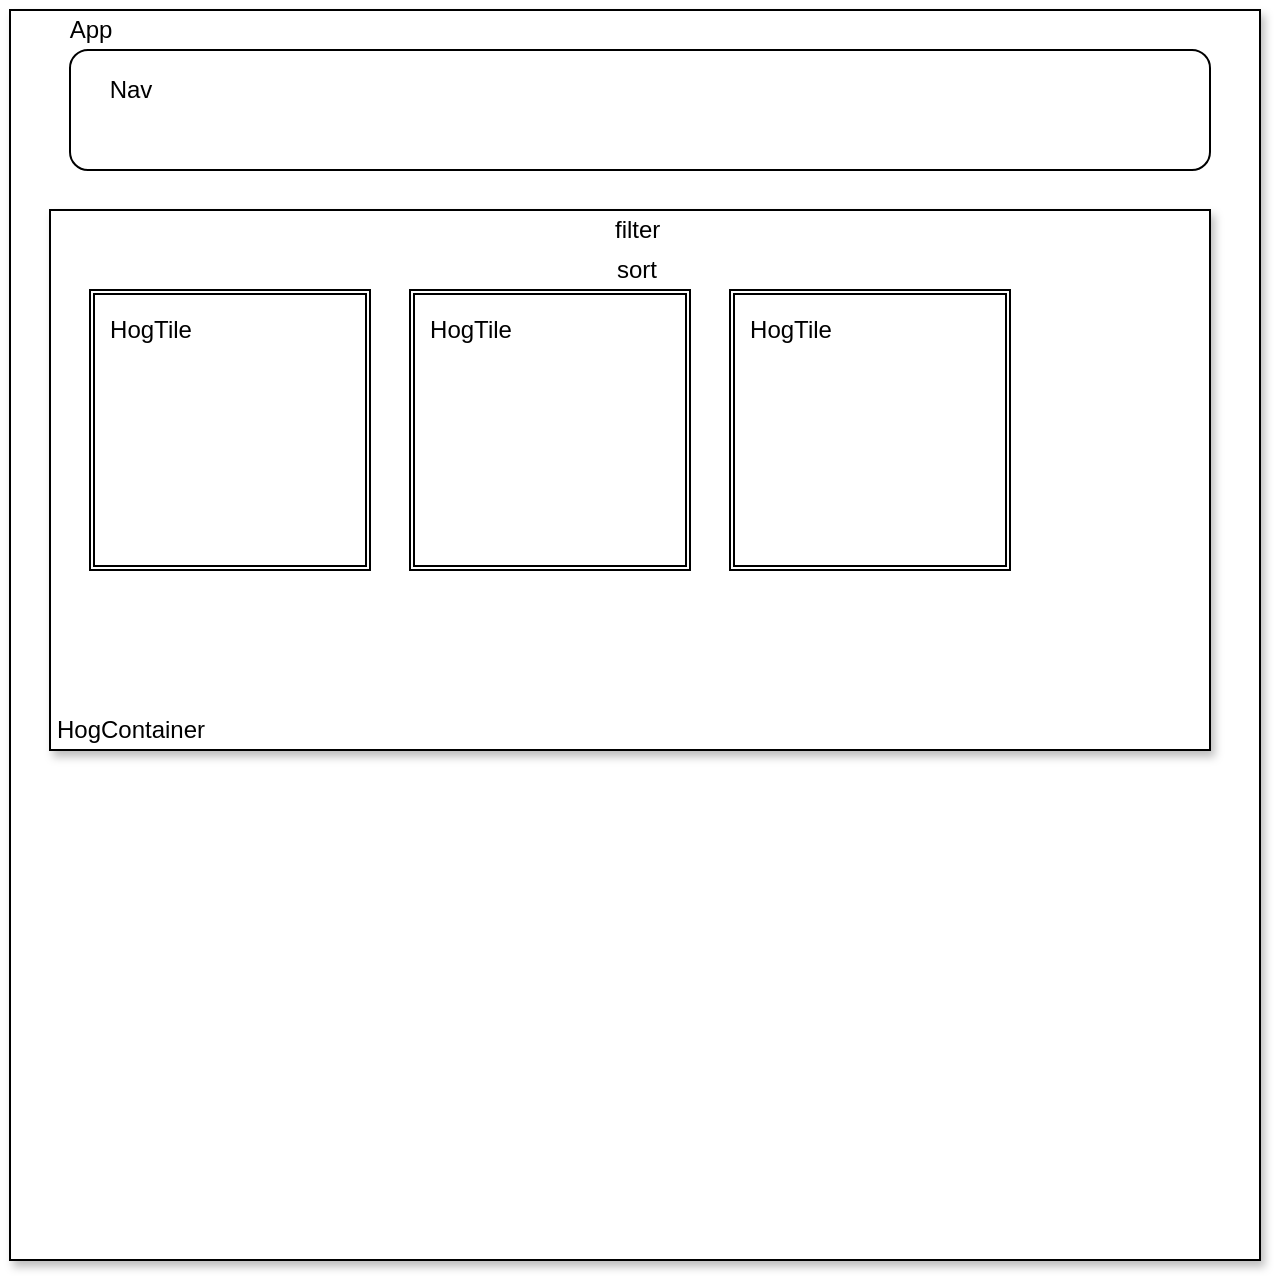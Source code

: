 <mxfile>
    <diagram id="bLlImMdfAhwhp6WZcTi7" name="Page-1">
        <mxGraphModel dx="820" dy="567" grid="1" gridSize="10" guides="1" tooltips="1" connect="1" arrows="1" fold="1" page="1" pageScale="1" pageWidth="850" pageHeight="1100" math="0" shadow="0">
            <root>
                <mxCell id="0"/>
                <mxCell id="1" parent="0"/>
                <mxCell id="2" value="" style="whiteSpace=wrap;html=1;aspect=fixed;shadow=1;" vertex="1" parent="1">
                    <mxGeometry x="110" y="90" width="625" height="625" as="geometry"/>
                </mxCell>
                <mxCell id="34" value="" style="whiteSpace=wrap;html=1;shadow=1;" vertex="1" parent="1">
                    <mxGeometry x="130" y="190" width="580" height="270" as="geometry"/>
                </mxCell>
                <mxCell id="13" value="App" style="text;html=1;resizable=0;autosize=1;align=center;verticalAlign=middle;points=[];fillColor=none;strokeColor=none;rounded=0;" vertex="1" parent="1">
                    <mxGeometry x="130" y="90" width="40" height="20" as="geometry"/>
                </mxCell>
                <mxCell id="14" value="" style="rounded=1;whiteSpace=wrap;html=1;" vertex="1" parent="1">
                    <mxGeometry x="140" y="110" width="570" height="60" as="geometry"/>
                </mxCell>
                <mxCell id="15" value="Nav" style="text;html=1;resizable=0;autosize=1;align=center;verticalAlign=middle;points=[];fillColor=none;strokeColor=none;rounded=0;" vertex="1" parent="1">
                    <mxGeometry x="150" y="120" width="40" height="20" as="geometry"/>
                </mxCell>
                <mxCell id="19" value="" style="shape=ext;double=1;whiteSpace=wrap;html=1;aspect=fixed;" vertex="1" parent="1">
                    <mxGeometry x="310" y="230" width="140" height="140" as="geometry"/>
                </mxCell>
                <mxCell id="20" value="" style="shape=ext;double=1;whiteSpace=wrap;html=1;aspect=fixed;" vertex="1" parent="1">
                    <mxGeometry x="470" y="230" width="140" height="140" as="geometry"/>
                </mxCell>
                <mxCell id="24" value="HogTile" style="text;html=1;resizable=0;autosize=1;align=center;verticalAlign=middle;points=[];fillColor=none;strokeColor=none;rounded=0;" vertex="1" parent="1">
                    <mxGeometry x="470" y="240" width="60" height="20" as="geometry"/>
                </mxCell>
                <mxCell id="25" value="HogTile" style="text;html=1;resizable=0;autosize=1;align=center;verticalAlign=middle;points=[];fillColor=none;strokeColor=none;rounded=0;" vertex="1" parent="1">
                    <mxGeometry x="310" y="240" width="60" height="20" as="geometry"/>
                </mxCell>
                <mxCell id="29" value="filter&amp;nbsp;" style="text;html=1;resizable=0;autosize=1;align=center;verticalAlign=middle;points=[];fillColor=none;strokeColor=none;rounded=0;" vertex="1" parent="1">
                    <mxGeometry x="405" y="190" width="40" height="20" as="geometry"/>
                </mxCell>
                <mxCell id="30" value="sort" style="text;html=1;resizable=0;autosize=1;align=center;verticalAlign=middle;points=[];fillColor=none;strokeColor=none;rounded=0;" vertex="1" parent="1">
                    <mxGeometry x="402.5" y="210" width="40" height="20" as="geometry"/>
                </mxCell>
                <mxCell id="37" value="" style="shape=ext;double=1;whiteSpace=wrap;html=1;aspect=fixed;" vertex="1" parent="1">
                    <mxGeometry x="150" y="230" width="140" height="140" as="geometry"/>
                </mxCell>
                <mxCell id="38" value="HogTile" style="text;html=1;resizable=0;autosize=1;align=center;verticalAlign=middle;points=[];fillColor=none;strokeColor=none;rounded=0;" vertex="1" parent="1">
                    <mxGeometry x="150" y="240" width="60" height="20" as="geometry"/>
                </mxCell>
                <mxCell id="39" value="HogContainer" style="text;html=1;resizable=0;autosize=1;align=center;verticalAlign=middle;points=[];fillColor=none;strokeColor=none;rounded=0;shadow=1;" vertex="1" parent="1">
                    <mxGeometry x="125" y="440" width="90" height="20" as="geometry"/>
                </mxCell>
            </root>
        </mxGraphModel>
    </diagram>
</mxfile>